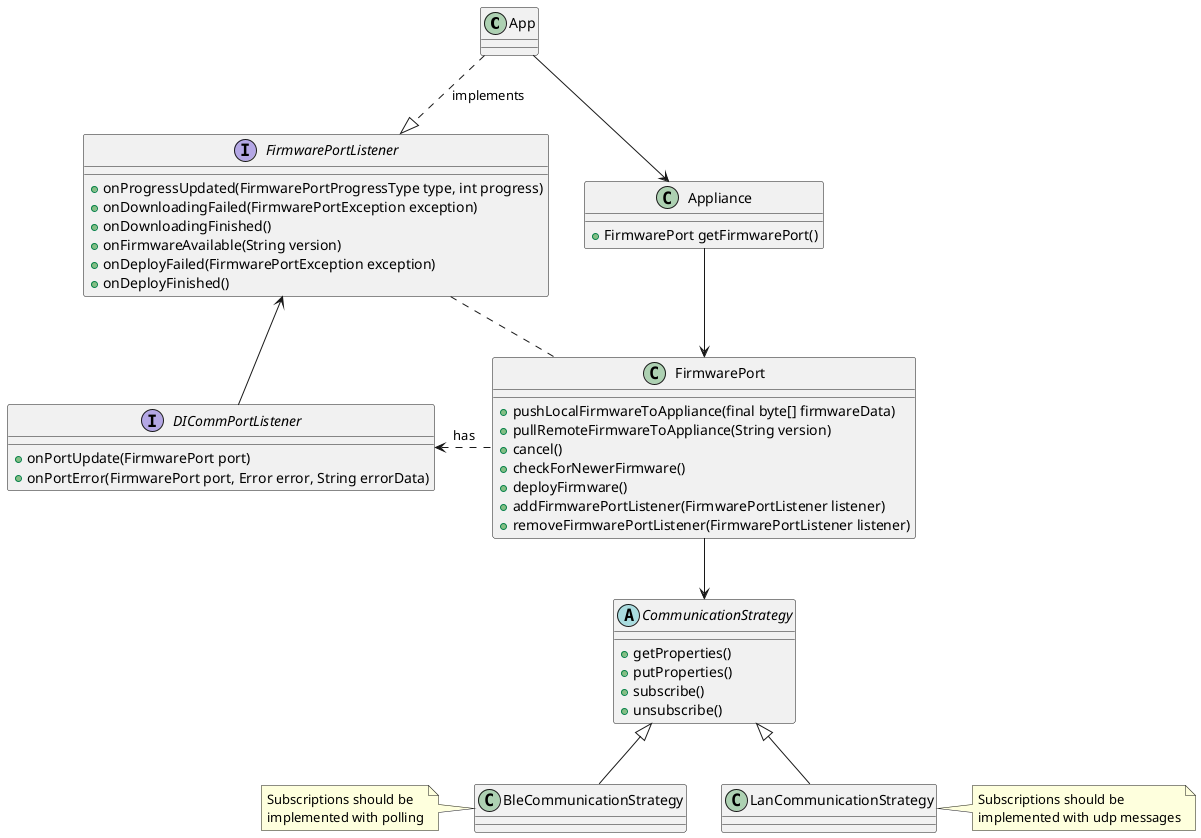 @startuml

class App {
}

class Appliance {
    + FirmwarePort getFirmwarePort()
}

class FirmwarePort {
    + pushLocalFirmwareToAppliance(final byte[] firmwareData)
    + pullRemoteFirmwareToAppliance(String version)
    + cancel()
    + checkForNewerFirmware()
    + deployFirmware()
    + addFirmwarePortListener(FirmwarePortListener listener)
    + removeFirmwarePortListener(FirmwarePortListener listener)
}

interface FirmwarePortListener {
    + onProgressUpdated(FirmwarePortProgressType type, int progress)
    + onDownloadingFailed(FirmwarePortException exception)
    + onDownloadingFinished()
    + onFirmwareAvailable(String version)
    + onDeployFailed(FirmwarePortException exception)
    + onDeployFinished()
}

interface DICommPortListener {
    + onPortUpdate(FirmwarePort port)
    + onPortError(FirmwarePort port, Error error, String errorData)
}

abstract class CommunicationStrategy {
    + getProperties()
    + putProperties()
    + subscribe()
    + unsubscribe()
}


class BleCommunicationStrategy {
}
note left : Subscriptions should be\nimplemented with polling

class LanCommunicationStrategy {
}
note right : Subscriptions should be\nimplemented with udp messages


App -down-> Appliance
App ..|> FirmwarePortListener : implements
Appliance -down-> FirmwarePort
FirmwarePort .. FirmwarePortListener
FirmwarePort .left.> DICommPortListener: has
DICommPortListener -up-> FirmwarePortListener
CommunicationStrategy <|-- LanCommunicationStrategy
CommunicationStrategy <|-- BleCommunicationStrategy
FirmwarePort --> CommunicationStrategy

@enduml